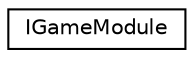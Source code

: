 digraph "Graphical Class Hierarchy"
{
  edge [fontname="Helvetica",fontsize="10",labelfontname="Helvetica",labelfontsize="10"];
  node [fontname="Helvetica",fontsize="10",shape=record];
  rankdir="LR";
  Node0 [label="IGameModule",height=0.2,width=0.4,color="black", fillcolor="white", style="filled",URL="$class_i_game_module.html",tooltip="You Game class must inherit from IGameModule and have an extern createLib function for work properly..."];
}
